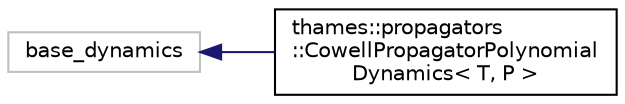 digraph "Graphical Class Hierarchy"
{
 // LATEX_PDF_SIZE
  edge [fontname="Helvetica",fontsize="10",labelfontname="Helvetica",labelfontsize="10"];
  node [fontname="Helvetica",fontsize="10",shape=record];
  rankdir="LR";
  Node11 [label="base_dynamics",height=0.2,width=0.4,color="grey75", fillcolor="white", style="filled",tooltip=" "];
  Node11 -> Node0 [dir="back",color="midnightblue",fontsize="10",style="solid",fontname="Helvetica"];
  Node0 [label="thames::propagators\l::CowellPropagatorPolynomial\lDynamics\< T, P \>",height=0.2,width=0.4,color="black", fillcolor="white", style="filled",URL="$classthames_1_1propagators_1_1CowellPropagatorPolynomialDynamics.html",tooltip="Object for Cowell's method dynamics with polynomials, compatible with the SMART-UQ schema."];
}
